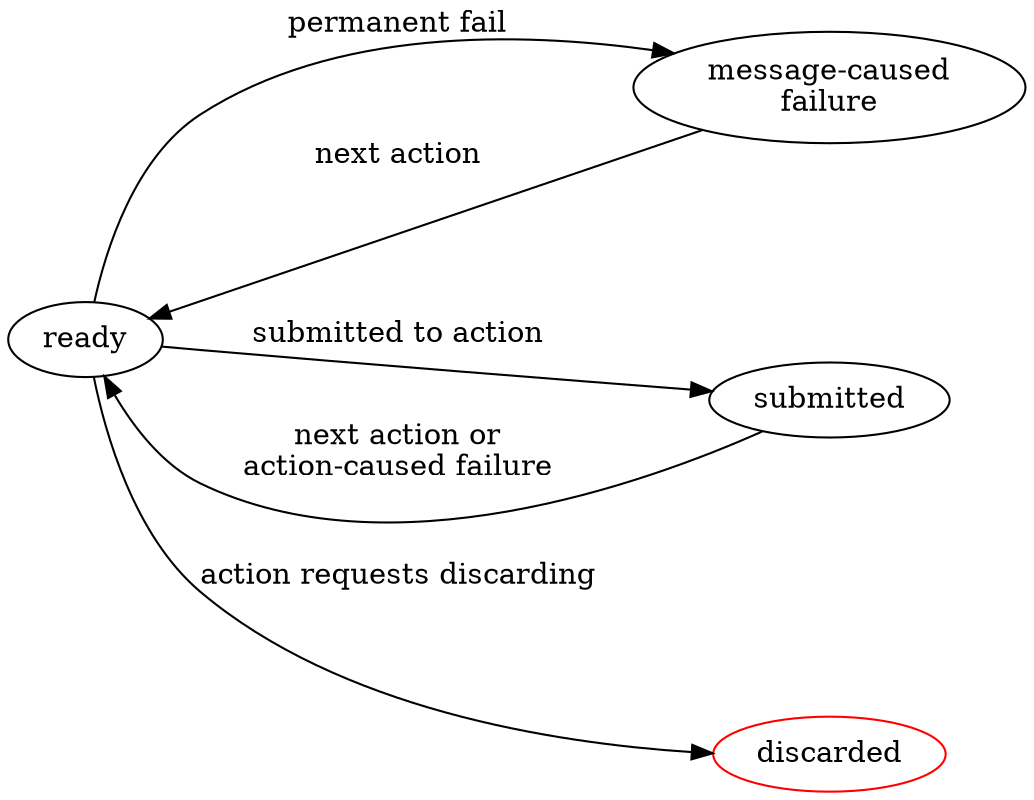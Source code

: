 // This file is part of rsyslog.
// 
// rsyslog batch state diagram
//
// see http://www.graphviz.org for how to obtain the graphviz processor
// which is used to build the actual graph.
//
// generate the graph with
// $ dot file.dot -Tpng >file.png

digraph msgState {
	compound=true; nodesep=1.0
	//label="\n\nrsyslog batch states\nhttp://www.rsyslog.com";
	rankdir=LR

	rdy	[label="ready"];
	bad	[label="message-caused\nfailure"];
	sub	[label="submitted"]
	disc	[label="discarded" color="red"]

	rdy  -> sub	[label="submitted to action"]
	rdy  -> bad	[label="permanent fail"]
	rdy  -> disc	[label="action requests discarding"]
	sub  -> rdy	[label="next action or\naction-caused failure"]
	bad  -> rdy	[label="next action"]

	//{rank=same; comm rtry }
}
